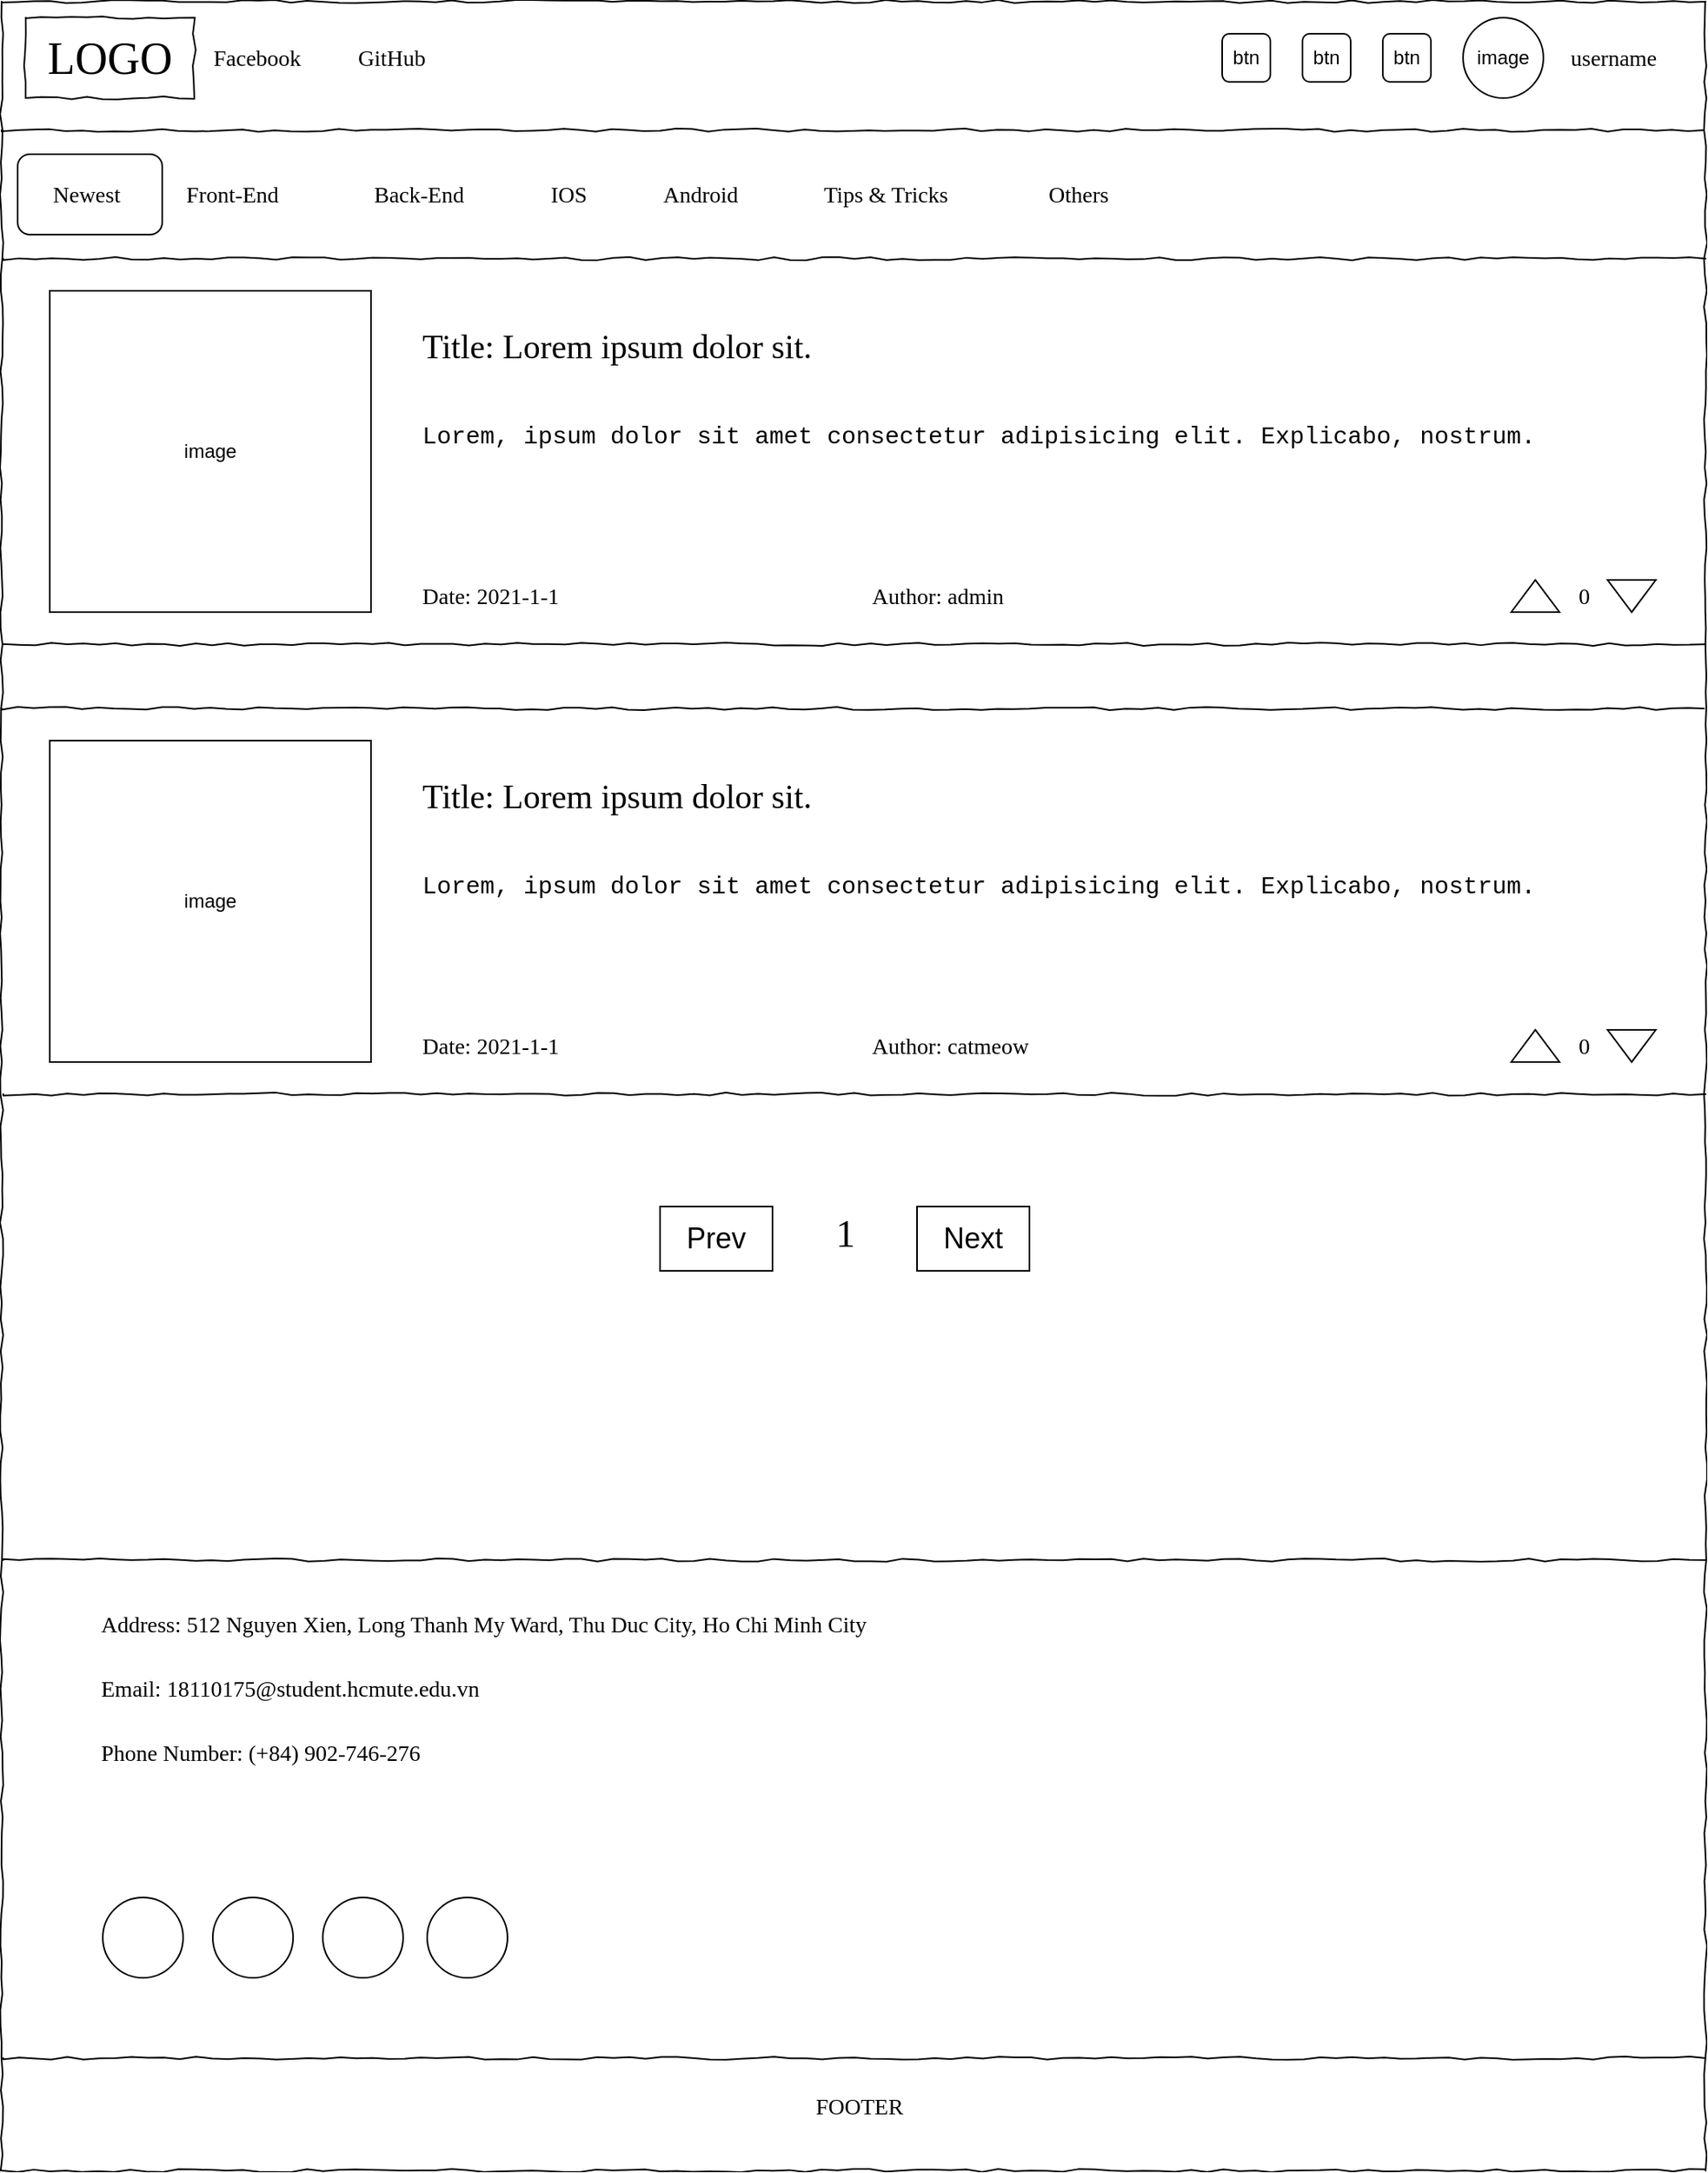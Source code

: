 <mxfile version="16.1.0" type="github" pages="2">
  <diagram name="Page-1" id="03018318-947c-dd8e-b7a3-06fadd420f32">
    <mxGraphModel dx="1298" dy="868" grid="1" gridSize="10" guides="1" tooltips="1" connect="1" arrows="1" fold="1" page="1" pageScale="1" pageWidth="1100" pageHeight="850" background="none" math="0" shadow="0">
      <root>
        <mxCell id="0" />
        <mxCell id="1" parent="0" />
        <mxCell id="677b7b8949515195-1" value="&lt;span style=&quot;color: rgba(0 , 0 , 0 , 0) ; font-family: monospace ; font-size: 0px&quot;&gt;jjhhgv&lt;/span&gt;" style="whiteSpace=wrap;html=1;rounded=0;shadow=0;labelBackgroundColor=none;strokeColor=#000000;strokeWidth=1;fillColor=none;fontFamily=Verdana;fontSize=12;fontColor=#000000;align=center;comic=1;" parent="1" vertex="1">
          <mxGeometry x="20" y="20" width="1061" height="1350" as="geometry" />
        </mxCell>
        <mxCell id="677b7b8949515195-2" value="LOGO" style="whiteSpace=wrap;html=1;rounded=0;shadow=0;labelBackgroundColor=none;strokeWidth=1;fontFamily=Verdana;fontSize=28;align=center;comic=1;" parent="1" vertex="1">
          <mxGeometry x="35" y="30" width="105" height="50" as="geometry" />
        </mxCell>
        <mxCell id="677b7b8949515195-4" value="Facebook" style="text;html=1;points=[];align=left;verticalAlign=top;spacingTop=-4;fontSize=14;fontFamily=Verdana" parent="1" vertex="1">
          <mxGeometry x="150" y="45" width="70" height="20" as="geometry" />
        </mxCell>
        <mxCell id="677b7b8949515195-5" value="GitHub" style="text;html=1;points=[];align=left;verticalAlign=top;spacingTop=-4;fontSize=14;fontFamily=Verdana" parent="1" vertex="1">
          <mxGeometry x="240" y="45" width="60" height="20" as="geometry" />
        </mxCell>
        <mxCell id="677b7b8949515195-6" value="username" style="text;html=1;points=[];align=left;verticalAlign=top;spacingTop=-4;fontSize=14;fontFamily=Verdana" parent="1" vertex="1">
          <mxGeometry x="995" y="45" width="60" height="20" as="geometry" />
        </mxCell>
        <mxCell id="677b7b8949515195-9" value="" style="line;strokeWidth=1;html=1;rounded=0;shadow=0;labelBackgroundColor=none;fillColor=none;fontFamily=Verdana;fontSize=14;fontColor=#000000;align=center;comic=1;" parent="1" vertex="1">
          <mxGeometry x="20" y="50" width="1060" height="100" as="geometry" />
        </mxCell>
        <mxCell id="677b7b8949515195-12" value="Front-End" style="text;html=1;points=[];align=left;verticalAlign=top;spacingTop=-4;fontSize=14;fontFamily=Verdana" parent="1" vertex="1">
          <mxGeometry x="133" y="130" width="87" height="20" as="geometry" />
        </mxCell>
        <mxCell id="677b7b8949515195-13" value="Back-End" style="text;html=1;points=[];align=left;verticalAlign=top;spacingTop=-4;fontSize=14;fontFamily=Verdana" parent="1" vertex="1">
          <mxGeometry x="250" y="130" width="60" height="20" as="geometry" />
        </mxCell>
        <mxCell id="U6qzgW5tZ1UKqhicehqg-9" value="image" style="ellipse;whiteSpace=wrap;html=1;aspect=fixed;" parent="1" vertex="1">
          <mxGeometry x="930" y="30" width="50" height="50" as="geometry" />
        </mxCell>
        <mxCell id="U6qzgW5tZ1UKqhicehqg-12" value="IOS" style="text;html=1;points=[];align=left;verticalAlign=top;spacingTop=-4;fontSize=14;fontFamily=Verdana" parent="1" vertex="1">
          <mxGeometry x="360" y="130" width="60" height="20" as="geometry" />
        </mxCell>
        <mxCell id="U6qzgW5tZ1UKqhicehqg-13" value="Android" style="text;html=1;points=[];align=left;verticalAlign=top;spacingTop=-4;fontSize=14;fontFamily=Verdana" parent="1" vertex="1">
          <mxGeometry x="430" y="130" width="60" height="20" as="geometry" />
        </mxCell>
        <mxCell id="U6qzgW5tZ1UKqhicehqg-14" value="Tips &amp;amp; Tricks" style="text;html=1;points=[];align=left;verticalAlign=top;spacingTop=-4;fontSize=14;fontFamily=Verdana" parent="1" vertex="1">
          <mxGeometry x="530" y="130" width="60" height="20" as="geometry" />
        </mxCell>
        <mxCell id="U6qzgW5tZ1UKqhicehqg-15" value="Others" style="text;html=1;points=[];align=left;verticalAlign=top;spacingTop=-4;fontSize=14;fontFamily=Verdana" parent="1" vertex="1">
          <mxGeometry x="670" y="130" width="60" height="20" as="geometry" />
        </mxCell>
        <mxCell id="U6qzgW5tZ1UKqhicehqg-17" value="image" style="whiteSpace=wrap;html=1;aspect=fixed;" parent="1" vertex="1">
          <mxGeometry x="50" y="200" width="200" height="200" as="geometry" />
        </mxCell>
        <mxCell id="U6qzgW5tZ1UKqhicehqg-20" value="Date: 2021-1-1" style="text;html=1;points=[];align=left;verticalAlign=top;spacingTop=-4;fontSize=14;fontFamily=Verdana" parent="1" vertex="1">
          <mxGeometry x="280" y="380" width="110" height="20" as="geometry" />
        </mxCell>
        <mxCell id="U6qzgW5tZ1UKqhicehqg-21" value="Author: admin" style="text;html=1;points=[];align=left;verticalAlign=top;spacingTop=-4;fontSize=14;fontFamily=Verdana" parent="1" vertex="1">
          <mxGeometry x="560" y="380" width="60" height="20" as="geometry" />
        </mxCell>
        <mxCell id="U6qzgW5tZ1UKqhicehqg-28" value="" style="triangle;whiteSpace=wrap;html=1;strokeWidth=1;direction=south;" parent="1" vertex="1">
          <mxGeometry x="1020" y="380" width="30" height="20" as="geometry" />
        </mxCell>
        <mxCell id="U6qzgW5tZ1UKqhicehqg-29" value="" style="triangle;whiteSpace=wrap;html=1;strokeWidth=1;direction=north;" parent="1" vertex="1">
          <mxGeometry x="960" y="380" width="30" height="20" as="geometry" />
        </mxCell>
        <mxCell id="U6qzgW5tZ1UKqhicehqg-30" value="0" style="text;html=1;points=[];align=center;verticalAlign=top;spacingTop=-4;fontSize=14;fontFamily=Verdana" parent="1" vertex="1">
          <mxGeometry x="990" y="380" width="30" height="20" as="geometry" />
        </mxCell>
        <mxCell id="U6qzgW5tZ1UKqhicehqg-31" value="image" style="whiteSpace=wrap;html=1;aspect=fixed;" parent="1" vertex="1">
          <mxGeometry x="50" y="480" width="200" height="200" as="geometry" />
        </mxCell>
        <mxCell id="U6qzgW5tZ1UKqhicehqg-32" value="&lt;span style=&quot;font-size: 21px&quot;&gt;Title:&amp;nbsp;&lt;/span&gt;&lt;span style=&quot;font-size: 21px&quot;&gt;Lorem ipsum dolor sit.&lt;/span&gt;" style="text;html=1;points=[];align=left;verticalAlign=top;spacingTop=-4;fontSize=14;fontFamily=Verdana" parent="1" vertex="1">
          <mxGeometry x="280" y="220" width="220" height="40" as="geometry" />
        </mxCell>
        <mxCell id="U6qzgW5tZ1UKqhicehqg-33" value="&lt;font style=&quot;font-size: 21px&quot;&gt;Title:&amp;nbsp;Lorem ipsum dolor sit.&lt;/font&gt;" style="text;html=1;points=[];align=left;verticalAlign=top;spacingTop=-4;fontSize=14;fontFamily=Verdana" parent="1" vertex="1">
          <mxGeometry x="280" y="500" width="220" height="40" as="geometry" />
        </mxCell>
        <mxCell id="U6qzgW5tZ1UKqhicehqg-34" value="Date: 2021-1-1" style="text;html=1;points=[];align=left;verticalAlign=top;spacingTop=-4;fontSize=14;fontFamily=Verdana" parent="1" vertex="1">
          <mxGeometry x="280" y="660" width="110" height="20" as="geometry" />
        </mxCell>
        <mxCell id="U6qzgW5tZ1UKqhicehqg-35" value="Author: catmeow" style="text;html=1;points=[];align=left;verticalAlign=top;spacingTop=-4;fontSize=14;fontFamily=Verdana" parent="1" vertex="1">
          <mxGeometry x="560" y="660" width="60" height="20" as="geometry" />
        </mxCell>
        <mxCell id="U6qzgW5tZ1UKqhicehqg-36" value="" style="triangle;whiteSpace=wrap;html=1;strokeWidth=1;direction=north;" parent="1" vertex="1">
          <mxGeometry x="960" y="660" width="30" height="20" as="geometry" />
        </mxCell>
        <mxCell id="U6qzgW5tZ1UKqhicehqg-37" value="" style="triangle;whiteSpace=wrap;html=1;strokeWidth=1;direction=south;" parent="1" vertex="1">
          <mxGeometry x="1020" y="660" width="30" height="20" as="geometry" />
        </mxCell>
        <mxCell id="U6qzgW5tZ1UKqhicehqg-38" value="0" style="text;html=1;points=[];align=center;verticalAlign=top;spacingTop=-4;fontSize=14;fontFamily=Verdana" parent="1" vertex="1">
          <mxGeometry x="990" y="660" width="30" height="20" as="geometry" />
        </mxCell>
        <mxCell id="U6qzgW5tZ1UKqhicehqg-40" value="Prev" style="rounded=0;whiteSpace=wrap;html=1;fontSize=18;strokeWidth=1;" parent="1" vertex="1">
          <mxGeometry x="430" y="770" width="70" height="40" as="geometry" />
        </mxCell>
        <mxCell id="U6qzgW5tZ1UKqhicehqg-41" value="Next" style="rounded=0;whiteSpace=wrap;html=1;fontSize=18;strokeWidth=1;" parent="1" vertex="1">
          <mxGeometry x="590" y="770" width="70" height="40" as="geometry" />
        </mxCell>
        <mxCell id="U6qzgW5tZ1UKqhicehqg-42" value="&lt;span style=&quot;line-height: 1.2&quot;&gt;&lt;font style=&quot;font-size: 24px&quot;&gt;1&lt;/font&gt;&lt;/span&gt;" style="text;html=1;points=[];align=center;verticalAlign=top;spacingTop=-4;fontSize=14;fontFamily=Verdana" parent="1" vertex="1">
          <mxGeometry x="510" y="770" width="70" height="40" as="geometry" />
        </mxCell>
        <mxCell id="l-I5OwBLCRgFZHkfo6L_-5" value="Address: 512 Nguyen Xien, Long Thanh My Ward, Thu Duc City, Ho Chi Minh City" style="text;html=1;points=[];align=left;verticalAlign=top;spacingTop=-4;fontSize=14;fontFamily=Verdana" parent="1" vertex="1">
          <mxGeometry x="80" y="1020" width="690" height="20" as="geometry" />
        </mxCell>
        <mxCell id="l-I5OwBLCRgFZHkfo6L_-6" value="Email: 18110175@student.hcmute.edu.vn" style="text;html=1;points=[];align=left;verticalAlign=top;spacingTop=-4;fontSize=14;fontFamily=Verdana" parent="1" vertex="1">
          <mxGeometry x="80" y="1060" width="310" height="20" as="geometry" />
        </mxCell>
        <mxCell id="l-I5OwBLCRgFZHkfo6L_-7" value="Phone Number: (+84) 902-746-276" style="text;html=1;points=[];align=left;verticalAlign=top;spacingTop=-4;fontSize=14;fontFamily=Verdana" parent="1" vertex="1">
          <mxGeometry x="80" y="1100" width="320" height="20" as="geometry" />
        </mxCell>
        <mxCell id="l-I5OwBLCRgFZHkfo6L_-12" value="" style="ellipse;whiteSpace=wrap;html=1;aspect=fixed;rounded=0;shadow=0;glass=0;sketch=0;fontSize=24;strokeWidth=1;" parent="1" vertex="1">
          <mxGeometry x="83" y="1200" width="50" height="50" as="geometry" />
        </mxCell>
        <mxCell id="l-I5OwBLCRgFZHkfo6L_-15" value="FOOTER" style="text;html=1;points=[];align=left;verticalAlign=top;spacingTop=-4;fontSize=14;fontFamily=Verdana" parent="1" vertex="1">
          <mxGeometry x="525" y="1320" width="70" height="20" as="geometry" />
        </mxCell>
        <mxCell id="l-I5OwBLCRgFZHkfo6L_-16" value="&lt;div style=&quot;background-color: rgb(255, 255, 255); font-family: menlo, monaco, &amp;quot;courier new&amp;quot;, monospace; font-size: 15px; line-height: 18px;&quot;&gt;Lorem, ipsum dolor sit amet consectetur adipisicing elit. Explicabo, nostrum.&lt;/div&gt;" style="text;html=1;points=[];align=left;verticalAlign=top;spacingTop=-4;fontSize=15;fontFamily=Verdana" parent="1" vertex="1">
          <mxGeometry x="280" y="280" width="60" height="20" as="geometry" />
        </mxCell>
        <mxCell id="l-I5OwBLCRgFZHkfo6L_-17" value="&lt;div style=&quot;background-color: rgb(255, 255, 255); font-family: menlo, monaco, &amp;quot;courier new&amp;quot;, monospace; font-size: 15px; line-height: 18px;&quot;&gt;Lorem, ipsum dolor sit amet consectetur adipisicing elit. Explicabo, nostrum.&lt;/div&gt;" style="text;html=1;points=[];align=left;verticalAlign=top;spacingTop=-4;fontSize=15;fontFamily=Verdana" parent="1" vertex="1">
          <mxGeometry x="280" y="560" width="60" height="20" as="geometry" />
        </mxCell>
        <mxCell id="mXzfX_LzROd3ApEP94NG-2" value="btn" style="rounded=1;whiteSpace=wrap;html=1;" vertex="1" parent="1">
          <mxGeometry x="830" y="40" width="30" height="30" as="geometry" />
        </mxCell>
        <mxCell id="mXzfX_LzROd3ApEP94NG-3" value="btn" style="rounded=1;whiteSpace=wrap;html=1;" vertex="1" parent="1">
          <mxGeometry x="880" y="40" width="30" height="30" as="geometry" />
        </mxCell>
        <mxCell id="mXzfX_LzROd3ApEP94NG-4" value="btn" style="rounded=1;whiteSpace=wrap;html=1;" vertex="1" parent="1">
          <mxGeometry x="780" y="40" width="30" height="30" as="geometry" />
        </mxCell>
        <mxCell id="mXzfX_LzROd3ApEP94NG-5" value="" style="rounded=1;whiteSpace=wrap;html=1;" vertex="1" parent="1">
          <mxGeometry x="30" y="115" width="90" height="50" as="geometry" />
        </mxCell>
        <mxCell id="677b7b8949515195-11" value="Newest" style="text;html=1;points=[];align=left;verticalAlign=top;spacingTop=-4;fontSize=14;fontFamily=Verdana" parent="1" vertex="1">
          <mxGeometry x="50" y="130" width="60" height="20" as="geometry" />
        </mxCell>
        <mxCell id="njDdzS2sQ7bEMdbGtDHy-3" value="" style="ellipse;whiteSpace=wrap;html=1;aspect=fixed;rounded=0;shadow=0;glass=0;sketch=0;fontSize=24;strokeWidth=1;" vertex="1" parent="1">
          <mxGeometry x="151.5" y="1200" width="50" height="50" as="geometry" />
        </mxCell>
        <mxCell id="njDdzS2sQ7bEMdbGtDHy-4" value="" style="ellipse;whiteSpace=wrap;html=1;aspect=fixed;rounded=0;shadow=0;glass=0;sketch=0;fontSize=24;strokeWidth=1;" vertex="1" parent="1">
          <mxGeometry x="220" y="1200" width="50" height="50" as="geometry" />
        </mxCell>
        <mxCell id="njDdzS2sQ7bEMdbGtDHy-5" value="" style="ellipse;whiteSpace=wrap;html=1;aspect=fixed;rounded=0;shadow=0;glass=0;sketch=0;fontSize=24;strokeWidth=1;" vertex="1" parent="1">
          <mxGeometry x="285" y="1200" width="50" height="50" as="geometry" />
        </mxCell>
        <mxCell id="njDdzS2sQ7bEMdbGtDHy-7" value="" style="line;strokeWidth=1;html=1;rounded=0;shadow=0;labelBackgroundColor=none;fillColor=none;fontFamily=Verdana;fontSize=14;fontColor=#000000;align=center;comic=1;" vertex="1" parent="1">
          <mxGeometry x="21" y="130" width="1060" height="100" as="geometry" />
        </mxCell>
        <mxCell id="njDdzS2sQ7bEMdbGtDHy-8" value="" style="line;strokeWidth=1;html=1;rounded=0;shadow=0;labelBackgroundColor=none;fillColor=none;fontFamily=Verdana;fontSize=14;fontColor=#000000;align=center;comic=1;" vertex="1" parent="1">
          <mxGeometry x="21" y="370" width="1060" height="100" as="geometry" />
        </mxCell>
        <mxCell id="njDdzS2sQ7bEMdbGtDHy-9" value="" style="line;strokeWidth=1;html=1;rounded=0;shadow=0;labelBackgroundColor=none;fillColor=none;fontFamily=Verdana;fontSize=14;fontColor=#000000;align=center;comic=1;" vertex="1" parent="1">
          <mxGeometry x="20" y="410" width="1060" height="100" as="geometry" />
        </mxCell>
        <mxCell id="njDdzS2sQ7bEMdbGtDHy-10" value="" style="line;strokeWidth=1;html=1;rounded=0;shadow=0;labelBackgroundColor=none;fillColor=none;fontFamily=Verdana;fontSize=14;fontColor=#000000;align=center;comic=1;" vertex="1" parent="1">
          <mxGeometry x="21" y="650" width="1060" height="100" as="geometry" />
        </mxCell>
        <mxCell id="njDdzS2sQ7bEMdbGtDHy-11" value="" style="line;strokeWidth=1;html=1;rounded=0;shadow=0;labelBackgroundColor=none;fillColor=none;fontFamily=Verdana;fontSize=14;fontColor=#000000;align=center;comic=1;" vertex="1" parent="1">
          <mxGeometry x="21" y="1250" width="1060" height="100" as="geometry" />
        </mxCell>
        <mxCell id="njDdzS2sQ7bEMdbGtDHy-12" value="" style="line;strokeWidth=1;html=1;rounded=0;shadow=0;labelBackgroundColor=none;fillColor=none;fontFamily=Verdana;fontSize=14;fontColor=#000000;align=center;comic=1;" vertex="1" parent="1">
          <mxGeometry x="21" y="940" width="1060" height="100" as="geometry" />
        </mxCell>
      </root>
    </mxGraphModel>
  </diagram>
  <diagram id="Vc_ujapsfLReIZhN2_QM" name="Page-2">
    <mxGraphModel grid="1" gridSize="10" guides="1" tooltips="1" connect="1" arrows="1" page="1" fold="1" pageScale="1" pageWidth="850" pageHeight="1100" math="0" shadow="0">
      <root>
        <mxCell id="QFM437kmrdviyDUw9z9s-0" />
        <mxCell id="QFM437kmrdviyDUw9z9s-1" parent="QFM437kmrdviyDUw9z9s-0" />
        <mxCell id="J9zRjc5HrnkV6WT7q6qR-47" value="&lt;span style=&quot;color: rgba(0 , 0 , 0 , 0) ; font-family: monospace ; font-size: 0px&quot;&gt;jjhhgv&lt;/span&gt;" style="whiteSpace=wrap;html=1;rounded=0;shadow=0;labelBackgroundColor=none;strokeColor=#000000;strokeWidth=1;fillColor=none;fontFamily=Verdana;fontSize=12;fontColor=#000000;align=center;comic=1;" vertex="1" parent="QFM437kmrdviyDUw9z9s-1">
          <mxGeometry x="30" y="30" width="1061" height="880" as="geometry" />
        </mxCell>
        <mxCell id="J9zRjc5HrnkV6WT7q6qR-48" value="LOGO" style="whiteSpace=wrap;html=1;rounded=0;shadow=0;labelBackgroundColor=none;strokeWidth=1;fontFamily=Verdana;fontSize=28;align=center;comic=1;" vertex="1" parent="QFM437kmrdviyDUw9z9s-1">
          <mxGeometry x="45" y="40" width="105" height="50" as="geometry" />
        </mxCell>
        <mxCell id="J9zRjc5HrnkV6WT7q6qR-49" value="Facebook" style="text;html=1;points=[];align=left;verticalAlign=top;spacingTop=-4;fontSize=14;fontFamily=Verdana" vertex="1" parent="QFM437kmrdviyDUw9z9s-1">
          <mxGeometry x="160" y="55" width="70" height="20" as="geometry" />
        </mxCell>
        <mxCell id="J9zRjc5HrnkV6WT7q6qR-50" value="GitHub" style="text;html=1;points=[];align=left;verticalAlign=top;spacingTop=-4;fontSize=14;fontFamily=Verdana" vertex="1" parent="QFM437kmrdviyDUw9z9s-1">
          <mxGeometry x="250" y="55" width="60" height="20" as="geometry" />
        </mxCell>
        <mxCell id="J9zRjc5HrnkV6WT7q6qR-51" value="Topic 3" style="text;html=1;points=[];align=left;verticalAlign=top;spacingTop=-4;fontSize=14;fontFamily=Verdana" vertex="1" parent="QFM437kmrdviyDUw9z9s-1">
          <mxGeometry x="1000" y="60" width="60" height="20" as="geometry" />
        </mxCell>
        <mxCell id="J9zRjc5HrnkV6WT7q6qR-52" value="" style="line;strokeWidth=1;html=1;rounded=0;shadow=0;labelBackgroundColor=none;fillColor=none;fontFamily=Verdana;fontSize=14;fontColor=#000000;align=center;comic=1;" vertex="1" parent="QFM437kmrdviyDUw9z9s-1">
          <mxGeometry x="30" y="60" width="1060" height="100" as="geometry" />
        </mxCell>
        <mxCell id="J9zRjc5HrnkV6WT7q6qR-53" value="Newest" style="text;html=1;points=[];align=left;verticalAlign=top;spacingTop=-4;fontSize=14;fontFamily=Verdana" vertex="1" parent="QFM437kmrdviyDUw9z9s-1">
          <mxGeometry x="60" y="140" width="60" height="20" as="geometry" />
        </mxCell>
        <mxCell id="J9zRjc5HrnkV6WT7q6qR-54" value="Front-End" style="text;html=1;points=[];align=left;verticalAlign=top;spacingTop=-4;fontSize=14;fontFamily=Verdana" vertex="1" parent="QFM437kmrdviyDUw9z9s-1">
          <mxGeometry x="143" y="140" width="87" height="20" as="geometry" />
        </mxCell>
        <mxCell id="J9zRjc5HrnkV6WT7q6qR-55" value="Back-End" style="text;html=1;points=[];align=left;verticalAlign=top;spacingTop=-4;fontSize=14;fontFamily=Verdana" vertex="1" parent="QFM437kmrdviyDUw9z9s-1">
          <mxGeometry x="260" y="140" width="60" height="20" as="geometry" />
        </mxCell>
        <mxCell id="J9zRjc5HrnkV6WT7q6qR-56" value="" style="rounded=0;whiteSpace=wrap;html=1;" vertex="1" parent="QFM437kmrdviyDUw9z9s-1">
          <mxGeometry x="850" y="40" width="50" height="50" as="geometry" />
        </mxCell>
        <mxCell id="J9zRjc5HrnkV6WT7q6qR-57" value="" style="whiteSpace=wrap;html=1;aspect=fixed;" vertex="1" parent="QFM437kmrdviyDUw9z9s-1">
          <mxGeometry x="760" y="40" width="50" height="50" as="geometry" />
        </mxCell>
        <mxCell id="J9zRjc5HrnkV6WT7q6qR-58" value="" style="ellipse;whiteSpace=wrap;html=1;aspect=fixed;" vertex="1" parent="QFM437kmrdviyDUw9z9s-1">
          <mxGeometry x="940" y="40" width="50" height="50" as="geometry" />
        </mxCell>
        <mxCell id="J9zRjc5HrnkV6WT7q6qR-59" value="IOS" style="text;html=1;points=[];align=left;verticalAlign=top;spacingTop=-4;fontSize=14;fontFamily=Verdana" vertex="1" parent="QFM437kmrdviyDUw9z9s-1">
          <mxGeometry x="370" y="140" width="60" height="20" as="geometry" />
        </mxCell>
        <mxCell id="J9zRjc5HrnkV6WT7q6qR-60" value="Android" style="text;html=1;points=[];align=left;verticalAlign=top;spacingTop=-4;fontSize=14;fontFamily=Verdana" vertex="1" parent="QFM437kmrdviyDUw9z9s-1">
          <mxGeometry x="440" y="140" width="60" height="20" as="geometry" />
        </mxCell>
        <mxCell id="J9zRjc5HrnkV6WT7q6qR-61" value="Tips &amp;amp; Tricks" style="text;html=1;points=[];align=left;verticalAlign=top;spacingTop=-4;fontSize=14;fontFamily=Verdana" vertex="1" parent="QFM437kmrdviyDUw9z9s-1">
          <mxGeometry x="540" y="140" width="60" height="20" as="geometry" />
        </mxCell>
        <mxCell id="J9zRjc5HrnkV6WT7q6qR-62" value="Others" style="text;html=1;points=[];align=left;verticalAlign=top;spacingTop=-4;fontSize=14;fontFamily=Verdana" vertex="1" parent="QFM437kmrdviyDUw9z9s-1">
          <mxGeometry x="680" y="140" width="60" height="20" as="geometry" />
        </mxCell>
        <mxCell id="J9zRjc5HrnkV6WT7q6qR-66" value="" style="line;strokeWidth=1;html=1;" vertex="1" parent="QFM437kmrdviyDUw9z9s-1">
          <mxGeometry x="30" y="440" width="1060" height="10" as="geometry" />
        </mxCell>
        <mxCell id="J9zRjc5HrnkV6WT7q6qR-67" value="" style="triangle;whiteSpace=wrap;html=1;strokeWidth=1;direction=south;" vertex="1" parent="QFM437kmrdviyDUw9z9s-1">
          <mxGeometry x="1030" y="390" width="30" height="20" as="geometry" />
        </mxCell>
        <mxCell id="J9zRjc5HrnkV6WT7q6qR-68" value="" style="triangle;whiteSpace=wrap;html=1;strokeWidth=1;direction=north;" vertex="1" parent="QFM437kmrdviyDUw9z9s-1">
          <mxGeometry x="970" y="390" width="30" height="20" as="geometry" />
        </mxCell>
        <mxCell id="J9zRjc5HrnkV6WT7q6qR-69" value="0" style="text;html=1;points=[];align=center;verticalAlign=top;spacingTop=-4;fontSize=14;fontFamily=Verdana" vertex="1" parent="QFM437kmrdviyDUw9z9s-1">
          <mxGeometry x="1000" y="390" width="30" height="20" as="geometry" />
        </mxCell>
        <mxCell id="J9zRjc5HrnkV6WT7q6qR-70" value="" style="whiteSpace=wrap;html=1;aspect=fixed;" vertex="1" parent="QFM437kmrdviyDUw9z9s-1">
          <mxGeometry x="60" y="490" width="200" height="200" as="geometry" />
        </mxCell>
        <mxCell id="J9zRjc5HrnkV6WT7q6qR-72" value="&lt;font style=&quot;font-size: 21px&quot;&gt;Title:&amp;nbsp;Lorem ipsum dolor sit.&lt;/font&gt;" style="text;html=1;points=[];align=left;verticalAlign=top;spacingTop=-4;fontSize=14;fontFamily=Verdana" vertex="1" parent="QFM437kmrdviyDUw9z9s-1">
          <mxGeometry x="290" y="510" width="220" height="40" as="geometry" />
        </mxCell>
        <mxCell id="J9zRjc5HrnkV6WT7q6qR-73" value="Date: 2021-1-1" style="text;html=1;points=[];align=left;verticalAlign=top;spacingTop=-4;fontSize=14;fontFamily=Verdana" vertex="1" parent="QFM437kmrdviyDUw9z9s-1">
          <mxGeometry x="290" y="670" width="110" height="20" as="geometry" />
        </mxCell>
        <mxCell id="J9zRjc5HrnkV6WT7q6qR-74" value="Author:" style="text;html=1;points=[];align=left;verticalAlign=top;spacingTop=-4;fontSize=14;fontFamily=Verdana" vertex="1" parent="QFM437kmrdviyDUw9z9s-1">
          <mxGeometry x="570" y="670" width="60" height="20" as="geometry" />
        </mxCell>
        <mxCell id="J9zRjc5HrnkV6WT7q6qR-75" value="" style="triangle;whiteSpace=wrap;html=1;strokeWidth=1;direction=north;" vertex="1" parent="QFM437kmrdviyDUw9z9s-1">
          <mxGeometry x="970" y="670" width="30" height="20" as="geometry" />
        </mxCell>
        <mxCell id="J9zRjc5HrnkV6WT7q6qR-76" value="" style="triangle;whiteSpace=wrap;html=1;strokeWidth=1;direction=south;" vertex="1" parent="QFM437kmrdviyDUw9z9s-1">
          <mxGeometry x="1020" y="670" width="30" height="20" as="geometry" />
        </mxCell>
        <mxCell id="J9zRjc5HrnkV6WT7q6qR-77" value="0" style="text;html=1;points=[];align=center;verticalAlign=top;spacingTop=-4;fontSize=14;fontFamily=Verdana" vertex="1" parent="QFM437kmrdviyDUw9z9s-1">
          <mxGeometry x="1000" y="670" width="30" height="20" as="geometry" />
        </mxCell>
        <mxCell id="J9zRjc5HrnkV6WT7q6qR-78" value="" style="line;strokeWidth=1;html=1;fontSize=18;" vertex="1" parent="QFM437kmrdviyDUw9z9s-1">
          <mxGeometry x="30" y="720" width="1060" height="10" as="geometry" />
        </mxCell>
        <mxCell id="J9zRjc5HrnkV6WT7q6qR-79" value="Prev" style="rounded=0;whiteSpace=wrap;html=1;fontSize=18;strokeWidth=1;" vertex="1" parent="QFM437kmrdviyDUw9z9s-1">
          <mxGeometry x="440" y="780" width="70" height="40" as="geometry" />
        </mxCell>
        <mxCell id="J9zRjc5HrnkV6WT7q6qR-80" value="Next" style="rounded=0;whiteSpace=wrap;html=1;fontSize=18;strokeWidth=1;" vertex="1" parent="QFM437kmrdviyDUw9z9s-1">
          <mxGeometry x="600" y="780" width="70" height="40" as="geometry" />
        </mxCell>
        <mxCell id="J9zRjc5HrnkV6WT7q6qR-81" value="&lt;span style=&quot;line-height: 1.2&quot;&gt;&lt;font style=&quot;font-size: 24px&quot;&gt;1&lt;/font&gt;&lt;/span&gt;" style="text;html=1;points=[];align=center;verticalAlign=top;spacingTop=-4;fontSize=14;fontFamily=Verdana" vertex="1" parent="QFM437kmrdviyDUw9z9s-1">
          <mxGeometry x="520" y="780" width="70" height="40" as="geometry" />
        </mxCell>
        <mxCell id="J9zRjc5HrnkV6WT7q6qR-82" value="&lt;span style=&quot;color: rgba(0 , 0 , 0 , 0) ; font-family: monospace ; font-size: 0px&quot;&gt;jjhhgv&lt;/span&gt;" style="whiteSpace=wrap;html=1;rounded=0;shadow=0;labelBackgroundColor=none;strokeColor=#000000;strokeWidth=1;fillColor=none;fontFamily=Verdana;fontSize=12;fontColor=#000000;align=center;comic=1;glass=0;sketch=0;" vertex="1" parent="QFM437kmrdviyDUw9z9s-1">
          <mxGeometry x="30" y="910" width="1060" height="570" as="geometry" />
        </mxCell>
        <mxCell id="J9zRjc5HrnkV6WT7q6qR-83" value="Address: 512 Nguyen Xien, Long Thanh My Ward, Thu Duc City, Ho Chi Minh City" style="text;html=1;points=[];align=left;verticalAlign=top;spacingTop=-4;fontSize=14;fontFamily=Verdana" vertex="1" parent="QFM437kmrdviyDUw9z9s-1">
          <mxGeometry x="90" y="1030" width="690" height="20" as="geometry" />
        </mxCell>
        <mxCell id="J9zRjc5HrnkV6WT7q6qR-84" value="Email: 18110175@student.hcmute.edu.vn" style="text;html=1;points=[];align=left;verticalAlign=top;spacingTop=-4;fontSize=14;fontFamily=Verdana" vertex="1" parent="QFM437kmrdviyDUw9z9s-1">
          <mxGeometry x="90" y="1070" width="310" height="20" as="geometry" />
        </mxCell>
        <mxCell id="J9zRjc5HrnkV6WT7q6qR-85" value="Phone Number: (+84) 902-746-276" style="text;html=1;points=[];align=left;verticalAlign=top;spacingTop=-4;fontSize=14;fontFamily=Verdana" vertex="1" parent="QFM437kmrdviyDUw9z9s-1">
          <mxGeometry x="90" y="1110" width="320" height="20" as="geometry" />
        </mxCell>
        <mxCell id="J9zRjc5HrnkV6WT7q6qR-86" value="" style="whiteSpace=wrap;html=1;aspect=fixed;rounded=0;shadow=0;glass=0;sketch=0;fontSize=24;strokeWidth=1;" vertex="1" parent="QFM437kmrdviyDUw9z9s-1">
          <mxGeometry x="190" y="1225" width="60" height="60" as="geometry" />
        </mxCell>
        <mxCell id="J9zRjc5HrnkV6WT7q6qR-87" value="" style="ellipse;whiteSpace=wrap;html=1;aspect=fixed;rounded=0;shadow=0;glass=0;sketch=0;fontSize=24;strokeWidth=1;" vertex="1" parent="QFM437kmrdviyDUw9z9s-1">
          <mxGeometry x="370" y="1225" width="60" height="60" as="geometry" />
        </mxCell>
        <mxCell id="J9zRjc5HrnkV6WT7q6qR-88" value="" style="ellipse;whiteSpace=wrap;html=1;aspect=fixed;rounded=0;shadow=0;glass=0;sketch=0;fontSize=24;strokeWidth=1;" vertex="1" parent="QFM437kmrdviyDUw9z9s-1">
          <mxGeometry x="100" y="1225" width="60" height="60" as="geometry" />
        </mxCell>
        <mxCell id="J9zRjc5HrnkV6WT7q6qR-89" value="" style="whiteSpace=wrap;html=1;aspect=fixed;rounded=0;shadow=0;glass=0;sketch=0;fontSize=24;strokeWidth=1;" vertex="1" parent="QFM437kmrdviyDUw9z9s-1">
          <mxGeometry x="280" y="1225" width="60" height="60" as="geometry" />
        </mxCell>
        <mxCell id="J9zRjc5HrnkV6WT7q6qR-90" value="" style="line;strokeWidth=1;html=1;rounded=0;shadow=0;glass=0;sketch=0;fontSize=24;" vertex="1" parent="QFM437kmrdviyDUw9z9s-1">
          <mxGeometry x="30" y="1335" width="1060" height="10" as="geometry" />
        </mxCell>
        <mxCell id="J9zRjc5HrnkV6WT7q6qR-91" value="FOOTER" style="text;html=1;points=[];align=left;verticalAlign=top;spacingTop=-4;fontSize=14;fontFamily=Verdana" vertex="1" parent="QFM437kmrdviyDUw9z9s-1">
          <mxGeometry x="540" y="1400" width="70" height="20" as="geometry" />
        </mxCell>
        <mxCell id="J9zRjc5HrnkV6WT7q6qR-93" value="&lt;div style=&quot;background-color: rgb(255, 255, 255); font-family: menlo, monaco, &amp;quot;courier new&amp;quot;, monospace; font-size: 15px; line-height: 18px;&quot;&gt;Lorem, ipsum dolor sit amet consectetur adipisicing elit. Explicabo, nostrum.&lt;/div&gt;" style="text;html=1;points=[];align=left;verticalAlign=top;spacingTop=-4;fontSize=15;fontFamily=Verdana" vertex="1" parent="QFM437kmrdviyDUw9z9s-1">
          <mxGeometry x="290" y="570" width="60" height="20" as="geometry" />
        </mxCell>
        <mxCell id="J9zRjc5HrnkV6WT7q6qR-94" value="&lt;font style=&quot;font-size: 21px&quot;&gt;Title:&amp;nbsp;Lorem ipsum dolor sit.&lt;/font&gt;" style="text;html=1;points=[];align=left;verticalAlign=top;spacingTop=-4;fontSize=14;fontFamily=Verdana" vertex="1" parent="QFM437kmrdviyDUw9z9s-1">
          <mxGeometry x="60" y="200" width="220" height="40" as="geometry" />
        </mxCell>
        <mxCell id="gz1fb6HNWRbYxSa_AyRu-0" value="Writen by:&amp;nbsp;" style="text;html=1;points=[];align=left;verticalAlign=top;spacingTop=-4;fontSize=14;fontFamily=Verdana" vertex="1" parent="QFM437kmrdviyDUw9z9s-1">
          <mxGeometry x="67.5" y="260" width="60" height="20" as="geometry" />
        </mxCell>
        <mxCell id="ZwXzAbeOLV06LXl5-z5t-0" value="&lt;span style=&quot;color: rgb(136 , 136 , 136) ; font-family: , , &amp;#34;segoe ui&amp;#34; , &amp;#34;roboto&amp;#34; , &amp;#34;helvetica neue&amp;#34; , &amp;#34;arial&amp;#34; , &amp;#34;noto sans&amp;#34; , &amp;#34;liberation sans&amp;#34; , sans-serif , &amp;#34;apple color emoji&amp;#34; , &amp;#34;segoe ui emoji&amp;#34; , &amp;#34;segoe ui symbol&amp;#34; , &amp;#34;noto color emoji&amp;#34; ; font-size: 13.6px ; background-color: rgb(255 , 255 , 255)&quot;&gt;Published:&lt;span class=&quot;Apple-converted-space&quot;&gt;&amp;nbsp;&lt;/span&gt;&lt;/span&gt;&lt;span style=&quot;color: rgb(136 , 136 , 136) ; font-family: , , &amp;#34;segoe ui&amp;#34; , &amp;#34;roboto&amp;#34; , &amp;#34;helvetica neue&amp;#34; , &amp;#34;arial&amp;#34; , &amp;#34;noto sans&amp;#34; , &amp;#34;liberation sans&amp;#34; , sans-serif , &amp;#34;apple color emoji&amp;#34; , &amp;#34;segoe ui emoji&amp;#34; , &amp;#34;segoe ui symbol&amp;#34; , &amp;#34;noto color emoji&amp;#34; ; font-size: 13.6px ; background-color: rgb(255 , 255 , 255)&quot;&gt;2021-12-24&lt;/span&gt;" style="text;html=1;points=[];align=left;verticalAlign=top;spacingTop=-4;fontSize=14;fontFamily=Verdana" vertex="1" parent="QFM437kmrdviyDUw9z9s-1">
          <mxGeometry x="510" y="360" width="60" height="20" as="geometry" />
        </mxCell>
        <mxCell id="ZwXzAbeOLV06LXl5-z5t-1" value="" style="rounded=0;whiteSpace=wrap;html=1;fontSize=15;strokeWidth=1;" vertex="1" parent="QFM437kmrdviyDUw9z9s-1">
          <mxGeometry x="440" y="170" width="120" height="60" as="geometry" />
        </mxCell>
      </root>
    </mxGraphModel>
  </diagram>
</mxfile>
